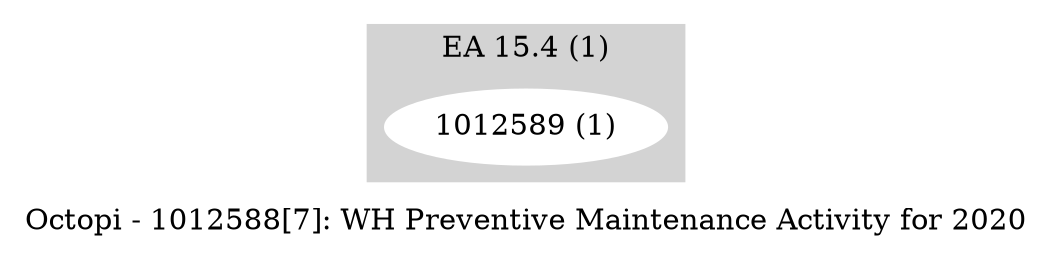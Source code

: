 digraph G {
    label = "Octopi - 1012588[7]: WH Preventive Maintenance Activity for 2020";
    ranksep = .1
    subgraph cluster_1 {
        style=filled;
        color=lightgrey;
        node [style=filled,color=white];
        "1012589 (1)"
        ;
        label = "EA 15.4 (1)";
    }
}
